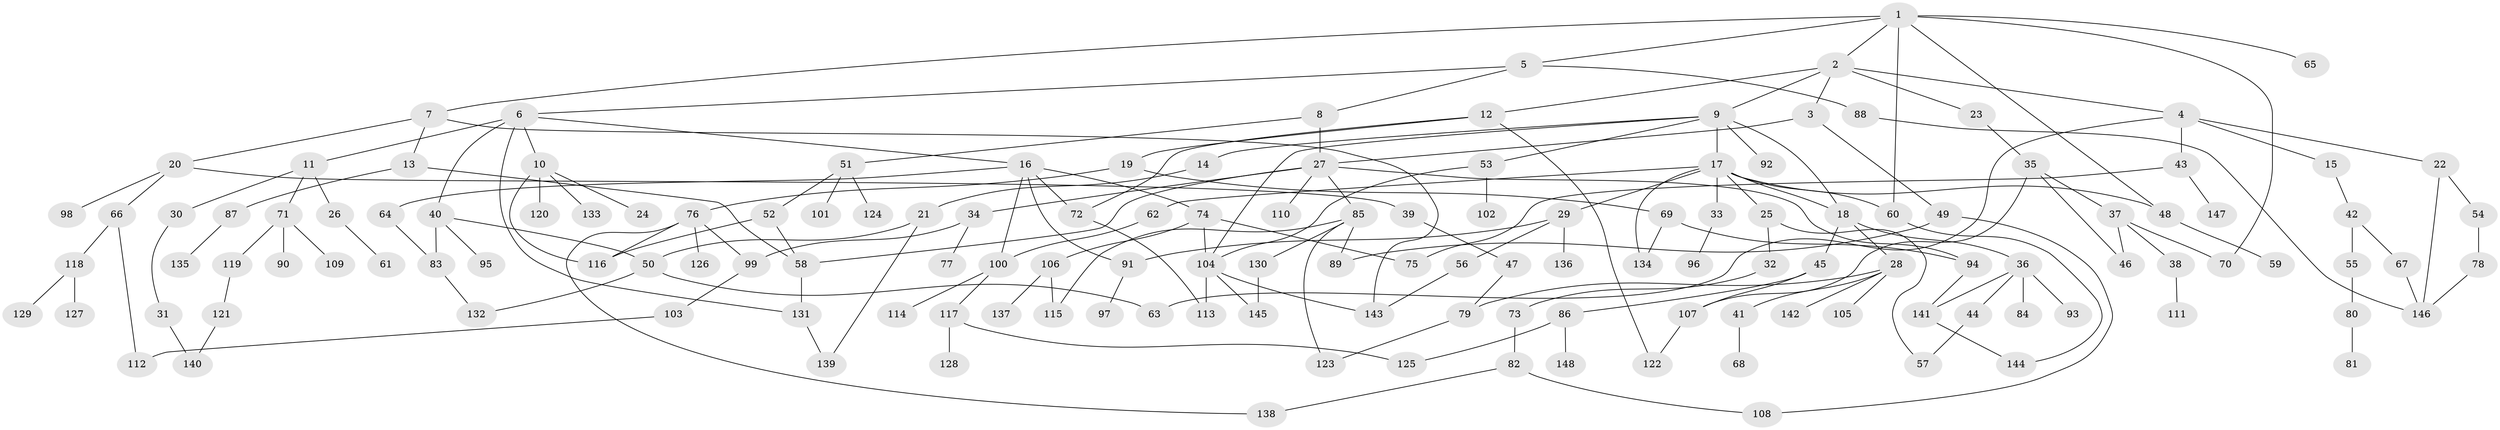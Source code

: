 // Generated by graph-tools (version 1.1) at 2025/49/03/09/25 03:49:16]
// undirected, 148 vertices, 193 edges
graph export_dot {
graph [start="1"]
  node [color=gray90,style=filled];
  1;
  2;
  3;
  4;
  5;
  6;
  7;
  8;
  9;
  10;
  11;
  12;
  13;
  14;
  15;
  16;
  17;
  18;
  19;
  20;
  21;
  22;
  23;
  24;
  25;
  26;
  27;
  28;
  29;
  30;
  31;
  32;
  33;
  34;
  35;
  36;
  37;
  38;
  39;
  40;
  41;
  42;
  43;
  44;
  45;
  46;
  47;
  48;
  49;
  50;
  51;
  52;
  53;
  54;
  55;
  56;
  57;
  58;
  59;
  60;
  61;
  62;
  63;
  64;
  65;
  66;
  67;
  68;
  69;
  70;
  71;
  72;
  73;
  74;
  75;
  76;
  77;
  78;
  79;
  80;
  81;
  82;
  83;
  84;
  85;
  86;
  87;
  88;
  89;
  90;
  91;
  92;
  93;
  94;
  95;
  96;
  97;
  98;
  99;
  100;
  101;
  102;
  103;
  104;
  105;
  106;
  107;
  108;
  109;
  110;
  111;
  112;
  113;
  114;
  115;
  116;
  117;
  118;
  119;
  120;
  121;
  122;
  123;
  124;
  125;
  126;
  127;
  128;
  129;
  130;
  131;
  132;
  133;
  134;
  135;
  136;
  137;
  138;
  139;
  140;
  141;
  142;
  143;
  144;
  145;
  146;
  147;
  148;
  1 -- 2;
  1 -- 5;
  1 -- 7;
  1 -- 65;
  1 -- 70;
  1 -- 48;
  1 -- 60;
  2 -- 3;
  2 -- 4;
  2 -- 9;
  2 -- 12;
  2 -- 23;
  3 -- 27;
  3 -- 49;
  4 -- 15;
  4 -- 22;
  4 -- 43;
  4 -- 63;
  5 -- 6;
  5 -- 8;
  5 -- 88;
  6 -- 10;
  6 -- 11;
  6 -- 16;
  6 -- 40;
  6 -- 131;
  7 -- 13;
  7 -- 20;
  7 -- 143;
  8 -- 51;
  8 -- 27;
  9 -- 14;
  9 -- 17;
  9 -- 18;
  9 -- 53;
  9 -- 92;
  9 -- 104;
  10 -- 24;
  10 -- 120;
  10 -- 133;
  10 -- 116;
  11 -- 26;
  11 -- 30;
  11 -- 71;
  12 -- 19;
  12 -- 72;
  12 -- 122;
  13 -- 87;
  13 -- 58;
  14 -- 21;
  15 -- 42;
  16 -- 64;
  16 -- 72;
  16 -- 74;
  16 -- 91;
  16 -- 100;
  17 -- 25;
  17 -- 29;
  17 -- 33;
  17 -- 48;
  17 -- 60;
  17 -- 62;
  17 -- 134;
  17 -- 18;
  18 -- 28;
  18 -- 36;
  18 -- 45;
  19 -- 69;
  19 -- 76;
  20 -- 39;
  20 -- 66;
  20 -- 98;
  21 -- 139;
  21 -- 50;
  22 -- 54;
  22 -- 146;
  23 -- 35;
  25 -- 32;
  25 -- 57;
  26 -- 61;
  27 -- 34;
  27 -- 58;
  27 -- 85;
  27 -- 110;
  27 -- 94;
  28 -- 41;
  28 -- 79;
  28 -- 105;
  28 -- 142;
  29 -- 56;
  29 -- 136;
  29 -- 91;
  30 -- 31;
  31 -- 140;
  32 -- 73;
  33 -- 96;
  34 -- 77;
  34 -- 99;
  35 -- 37;
  35 -- 46;
  35 -- 107;
  36 -- 44;
  36 -- 84;
  36 -- 93;
  36 -- 141;
  37 -- 38;
  37 -- 70;
  37 -- 46;
  38 -- 111;
  39 -- 47;
  40 -- 50;
  40 -- 95;
  40 -- 83;
  41 -- 68;
  42 -- 55;
  42 -- 67;
  43 -- 147;
  43 -- 75;
  44 -- 57;
  45 -- 86;
  45 -- 107;
  47 -- 79;
  48 -- 59;
  49 -- 89;
  49 -- 108;
  50 -- 63;
  50 -- 132;
  51 -- 52;
  51 -- 101;
  51 -- 124;
  52 -- 58;
  52 -- 116;
  53 -- 102;
  53 -- 104;
  54 -- 78;
  55 -- 80;
  56 -- 143;
  58 -- 131;
  60 -- 144;
  62 -- 100;
  64 -- 83;
  66 -- 112;
  66 -- 118;
  67 -- 146;
  69 -- 94;
  69 -- 134;
  71 -- 90;
  71 -- 109;
  71 -- 119;
  72 -- 113;
  73 -- 82;
  74 -- 75;
  74 -- 106;
  74 -- 104;
  76 -- 116;
  76 -- 126;
  76 -- 99;
  76 -- 138;
  78 -- 146;
  79 -- 123;
  80 -- 81;
  82 -- 138;
  82 -- 108;
  83 -- 132;
  85 -- 123;
  85 -- 130;
  85 -- 89;
  85 -- 115;
  86 -- 125;
  86 -- 148;
  87 -- 135;
  88 -- 146;
  91 -- 97;
  94 -- 141;
  99 -- 103;
  100 -- 114;
  100 -- 117;
  103 -- 112;
  104 -- 145;
  104 -- 113;
  104 -- 143;
  106 -- 115;
  106 -- 137;
  107 -- 122;
  117 -- 128;
  117 -- 125;
  118 -- 127;
  118 -- 129;
  119 -- 121;
  121 -- 140;
  130 -- 145;
  131 -- 139;
  141 -- 144;
}
